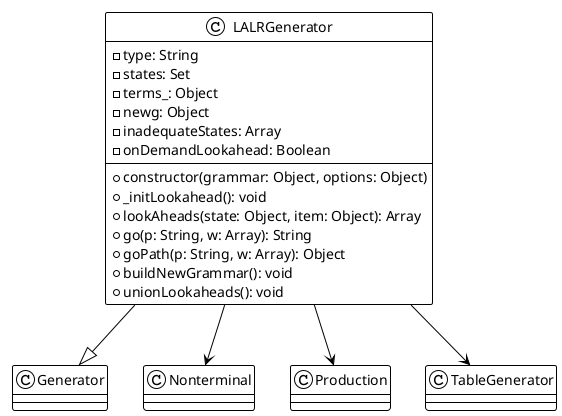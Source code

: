 @startuml LALRGeneratorModule

!theme plain

class LALRGenerator {
    - type: String
    - states: Set
    - terms_: Object
    - newg: Object
    - inadequateStates: Array
    - onDemandLookahead: Boolean
    + constructor(grammar: Object, options: Object)
    + _initLookahead(): void
    + lookAheads(state: Object, item: Object): Array
    + go(p: String, w: Array): String
    + goPath(p: String, w: Array): Object
    + buildNewGrammar(): void
    + unionLookaheads(): void
}



LALRGenerator --|> Generator
LALRGenerator --> Nonterminal
LALRGenerator --> Production
LALRGenerator --> TableGenerator

@enduml

